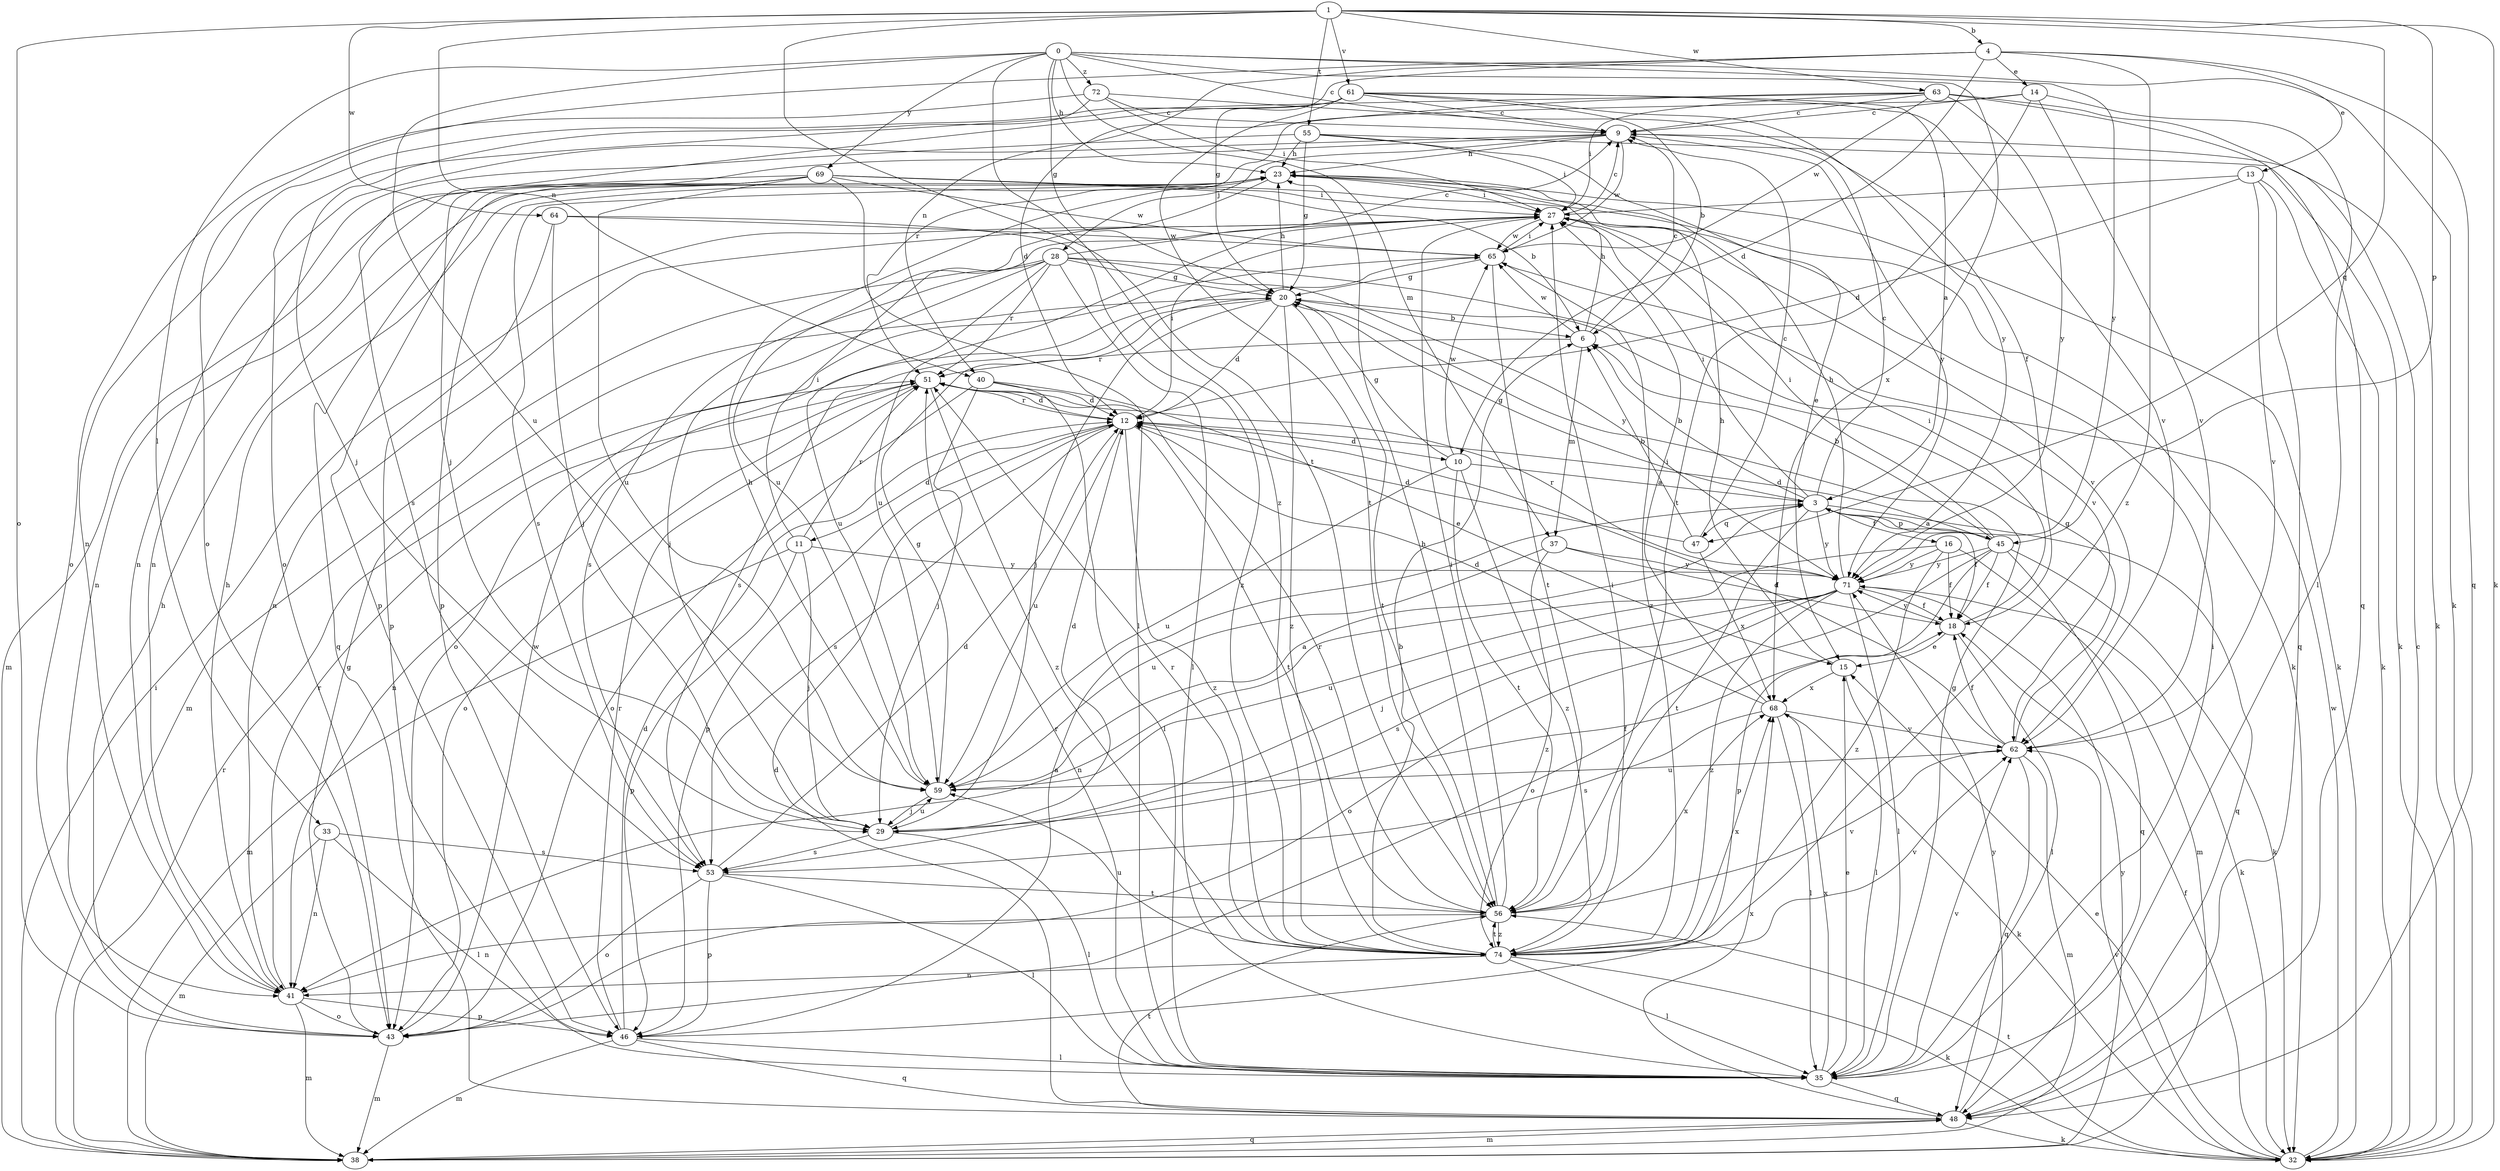 strict digraph  {
0;
1;
3;
4;
6;
9;
10;
11;
12;
13;
14;
15;
16;
18;
20;
23;
27;
28;
29;
32;
33;
35;
37;
38;
40;
41;
43;
45;
46;
47;
48;
51;
53;
55;
56;
59;
61;
62;
63;
64;
65;
68;
69;
71;
72;
74;
0 -> 9  [label=c];
0 -> 20  [label=g];
0 -> 23  [label=h];
0 -> 32  [label=k];
0 -> 33  [label=l];
0 -> 37  [label=m];
0 -> 59  [label=u];
0 -> 68  [label=x];
0 -> 69  [label=y];
0 -> 71  [label=y];
0 -> 72  [label=z];
0 -> 74  [label=z];
1 -> 4  [label=b];
1 -> 32  [label=k];
1 -> 40  [label=n];
1 -> 43  [label=o];
1 -> 45  [label=p];
1 -> 47  [label=q];
1 -> 55  [label=t];
1 -> 56  [label=t];
1 -> 61  [label=v];
1 -> 63  [label=w];
1 -> 64  [label=w];
3 -> 6  [label=b];
3 -> 9  [label=c];
3 -> 16  [label=f];
3 -> 18  [label=f];
3 -> 20  [label=g];
3 -> 27  [label=i];
3 -> 45  [label=p];
3 -> 47  [label=q];
3 -> 48  [label=q];
3 -> 56  [label=t];
3 -> 71  [label=y];
4 -> 10  [label=d];
4 -> 13  [label=e];
4 -> 14  [label=e];
4 -> 20  [label=g];
4 -> 40  [label=n];
4 -> 43  [label=o];
4 -> 48  [label=q];
4 -> 74  [label=z];
6 -> 9  [label=c];
6 -> 23  [label=h];
6 -> 37  [label=m];
6 -> 51  [label=r];
6 -> 65  [label=w];
9 -> 23  [label=h];
9 -> 28  [label=j];
9 -> 41  [label=n];
9 -> 53  [label=s];
9 -> 65  [label=w];
9 -> 71  [label=y];
10 -> 3  [label=a];
10 -> 20  [label=g];
10 -> 56  [label=t];
10 -> 59  [label=u];
10 -> 65  [label=w];
10 -> 74  [label=z];
11 -> 27  [label=i];
11 -> 29  [label=j];
11 -> 38  [label=m];
11 -> 46  [label=p];
11 -> 51  [label=r];
11 -> 71  [label=y];
12 -> 10  [label=d];
12 -> 11  [label=d];
12 -> 27  [label=i];
12 -> 46  [label=p];
12 -> 51  [label=r];
12 -> 53  [label=s];
12 -> 56  [label=t];
12 -> 59  [label=u];
12 -> 74  [label=z];
13 -> 12  [label=d];
13 -> 27  [label=i];
13 -> 32  [label=k];
13 -> 48  [label=q];
13 -> 62  [label=v];
14 -> 9  [label=c];
14 -> 35  [label=l];
14 -> 51  [label=r];
14 -> 56  [label=t];
14 -> 62  [label=v];
15 -> 23  [label=h];
15 -> 35  [label=l];
15 -> 68  [label=x];
16 -> 18  [label=f];
16 -> 38  [label=m];
16 -> 41  [label=n];
16 -> 71  [label=y];
16 -> 74  [label=z];
18 -> 15  [label=e];
18 -> 27  [label=i];
18 -> 35  [label=l];
18 -> 71  [label=y];
20 -> 6  [label=b];
20 -> 12  [label=d];
20 -> 23  [label=h];
20 -> 29  [label=j];
20 -> 53  [label=s];
20 -> 56  [label=t];
20 -> 74  [label=z];
23 -> 27  [label=i];
23 -> 32  [label=k];
23 -> 46  [label=p];
23 -> 53  [label=s];
23 -> 59  [label=u];
27 -> 9  [label=c];
27 -> 41  [label=n];
27 -> 59  [label=u];
27 -> 62  [label=v];
27 -> 65  [label=w];
28 -> 9  [label=c];
28 -> 20  [label=g];
28 -> 29  [label=j];
28 -> 35  [label=l];
28 -> 38  [label=m];
28 -> 51  [label=r];
28 -> 53  [label=s];
28 -> 59  [label=u];
28 -> 62  [label=v];
28 -> 71  [label=y];
29 -> 12  [label=d];
29 -> 18  [label=f];
29 -> 35  [label=l];
29 -> 53  [label=s];
29 -> 59  [label=u];
32 -> 9  [label=c];
32 -> 15  [label=e];
32 -> 18  [label=f];
32 -> 56  [label=t];
32 -> 62  [label=v];
32 -> 65  [label=w];
33 -> 35  [label=l];
33 -> 38  [label=m];
33 -> 41  [label=n];
33 -> 53  [label=s];
35 -> 15  [label=e];
35 -> 20  [label=g];
35 -> 27  [label=i];
35 -> 48  [label=q];
35 -> 51  [label=r];
35 -> 62  [label=v];
35 -> 68  [label=x];
37 -> 18  [label=f];
37 -> 59  [label=u];
37 -> 71  [label=y];
37 -> 74  [label=z];
38 -> 27  [label=i];
38 -> 48  [label=q];
38 -> 51  [label=r];
38 -> 71  [label=y];
40 -> 12  [label=d];
40 -> 15  [label=e];
40 -> 29  [label=j];
40 -> 35  [label=l];
40 -> 43  [label=o];
41 -> 23  [label=h];
41 -> 38  [label=m];
41 -> 43  [label=o];
41 -> 46  [label=p];
41 -> 51  [label=r];
43 -> 20  [label=g];
43 -> 23  [label=h];
43 -> 38  [label=m];
43 -> 65  [label=w];
45 -> 3  [label=a];
45 -> 6  [label=b];
45 -> 12  [label=d];
45 -> 18  [label=f];
45 -> 27  [label=i];
45 -> 32  [label=k];
45 -> 43  [label=o];
45 -> 46  [label=p];
45 -> 48  [label=q];
45 -> 71  [label=y];
46 -> 3  [label=a];
46 -> 12  [label=d];
46 -> 35  [label=l];
46 -> 38  [label=m];
46 -> 48  [label=q];
46 -> 51  [label=r];
47 -> 6  [label=b];
47 -> 9  [label=c];
47 -> 12  [label=d];
47 -> 68  [label=x];
48 -> 12  [label=d];
48 -> 32  [label=k];
48 -> 38  [label=m];
48 -> 56  [label=t];
48 -> 68  [label=x];
48 -> 71  [label=y];
51 -> 12  [label=d];
51 -> 41  [label=n];
51 -> 43  [label=o];
51 -> 74  [label=z];
53 -> 12  [label=d];
53 -> 35  [label=l];
53 -> 43  [label=o];
53 -> 46  [label=p];
53 -> 56  [label=t];
55 -> 15  [label=e];
55 -> 20  [label=g];
55 -> 23  [label=h];
55 -> 27  [label=i];
55 -> 32  [label=k];
55 -> 41  [label=n];
56 -> 23  [label=h];
56 -> 27  [label=i];
56 -> 41  [label=n];
56 -> 51  [label=r];
56 -> 62  [label=v];
56 -> 68  [label=x];
56 -> 74  [label=z];
59 -> 3  [label=a];
59 -> 20  [label=g];
59 -> 23  [label=h];
59 -> 29  [label=j];
61 -> 3  [label=a];
61 -> 6  [label=b];
61 -> 9  [label=c];
61 -> 29  [label=j];
61 -> 41  [label=n];
61 -> 56  [label=t];
61 -> 62  [label=v];
61 -> 71  [label=y];
62 -> 12  [label=d];
62 -> 18  [label=f];
62 -> 20  [label=g];
62 -> 38  [label=m];
62 -> 48  [label=q];
62 -> 59  [label=u];
63 -> 9  [label=c];
63 -> 12  [label=d];
63 -> 27  [label=i];
63 -> 32  [label=k];
63 -> 43  [label=o];
63 -> 48  [label=q];
63 -> 65  [label=w];
63 -> 71  [label=y];
64 -> 29  [label=j];
64 -> 46  [label=p];
64 -> 65  [label=w];
64 -> 74  [label=z];
65 -> 20  [label=g];
65 -> 27  [label=i];
65 -> 43  [label=o];
65 -> 56  [label=t];
65 -> 74  [label=z];
68 -> 12  [label=d];
68 -> 27  [label=i];
68 -> 32  [label=k];
68 -> 35  [label=l];
68 -> 53  [label=s];
68 -> 62  [label=v];
69 -> 6  [label=b];
69 -> 27  [label=i];
69 -> 32  [label=k];
69 -> 35  [label=l];
69 -> 38  [label=m];
69 -> 41  [label=n];
69 -> 46  [label=p];
69 -> 48  [label=q];
69 -> 59  [label=u];
69 -> 65  [label=w];
71 -> 18  [label=f];
71 -> 23  [label=h];
71 -> 29  [label=j];
71 -> 32  [label=k];
71 -> 35  [label=l];
71 -> 43  [label=o];
71 -> 51  [label=r];
71 -> 53  [label=s];
71 -> 59  [label=u];
71 -> 74  [label=z];
72 -> 9  [label=c];
72 -> 18  [label=f];
72 -> 27  [label=i];
72 -> 29  [label=j];
72 -> 43  [label=o];
74 -> 6  [label=b];
74 -> 27  [label=i];
74 -> 32  [label=k];
74 -> 35  [label=l];
74 -> 41  [label=n];
74 -> 51  [label=r];
74 -> 56  [label=t];
74 -> 59  [label=u];
74 -> 62  [label=v];
74 -> 68  [label=x];
}
